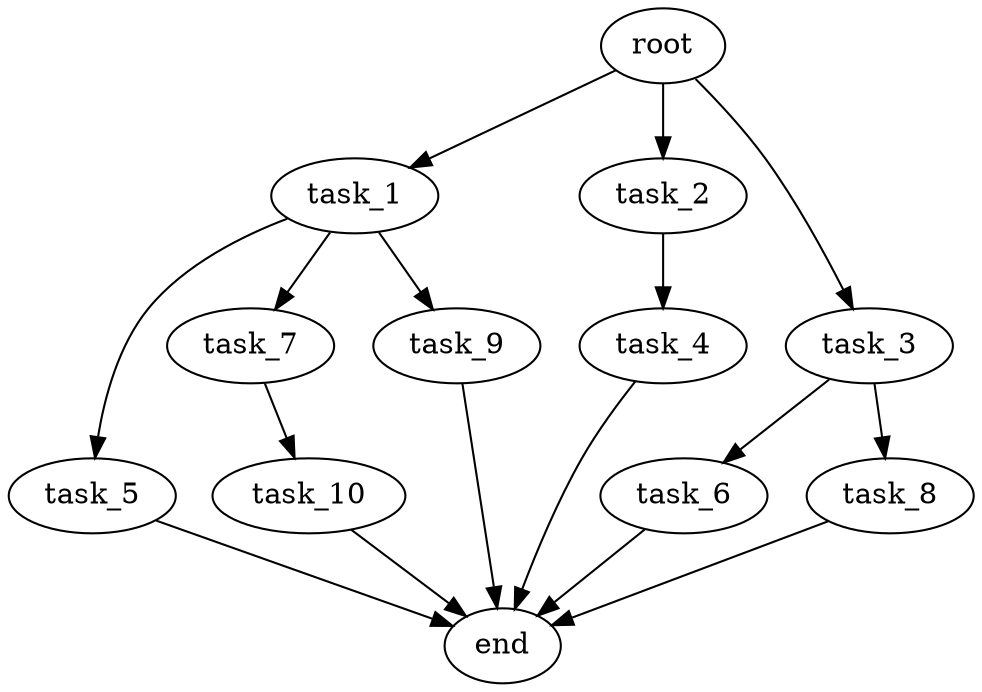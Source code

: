 digraph G {
  root [size="0.000000e+00"];
  task_1 [size="9.737262e+09"];
  task_2 [size="4.962536e+09"];
  task_3 [size="4.975736e+09"];
  task_4 [size="9.243180e+09"];
  task_5 [size="5.193239e+09"];
  task_6 [size="8.011680e+09"];
  task_7 [size="7.271086e+09"];
  task_8 [size="7.901911e+08"];
  task_9 [size="6.024931e+09"];
  task_10 [size="8.223590e+09"];
  end [size="0.000000e+00"];

  root -> task_1 [size="1.000000e-12"];
  root -> task_2 [size="1.000000e-12"];
  root -> task_3 [size="1.000000e-12"];
  task_1 -> task_5 [size="5.193239e+08"];
  task_1 -> task_7 [size="7.271086e+08"];
  task_1 -> task_9 [size="6.024931e+08"];
  task_2 -> task_4 [size="9.243180e+08"];
  task_3 -> task_6 [size="8.011680e+08"];
  task_3 -> task_8 [size="7.901911e+07"];
  task_4 -> end [size="1.000000e-12"];
  task_5 -> end [size="1.000000e-12"];
  task_6 -> end [size="1.000000e-12"];
  task_7 -> task_10 [size="8.223590e+08"];
  task_8 -> end [size="1.000000e-12"];
  task_9 -> end [size="1.000000e-12"];
  task_10 -> end [size="1.000000e-12"];
}
